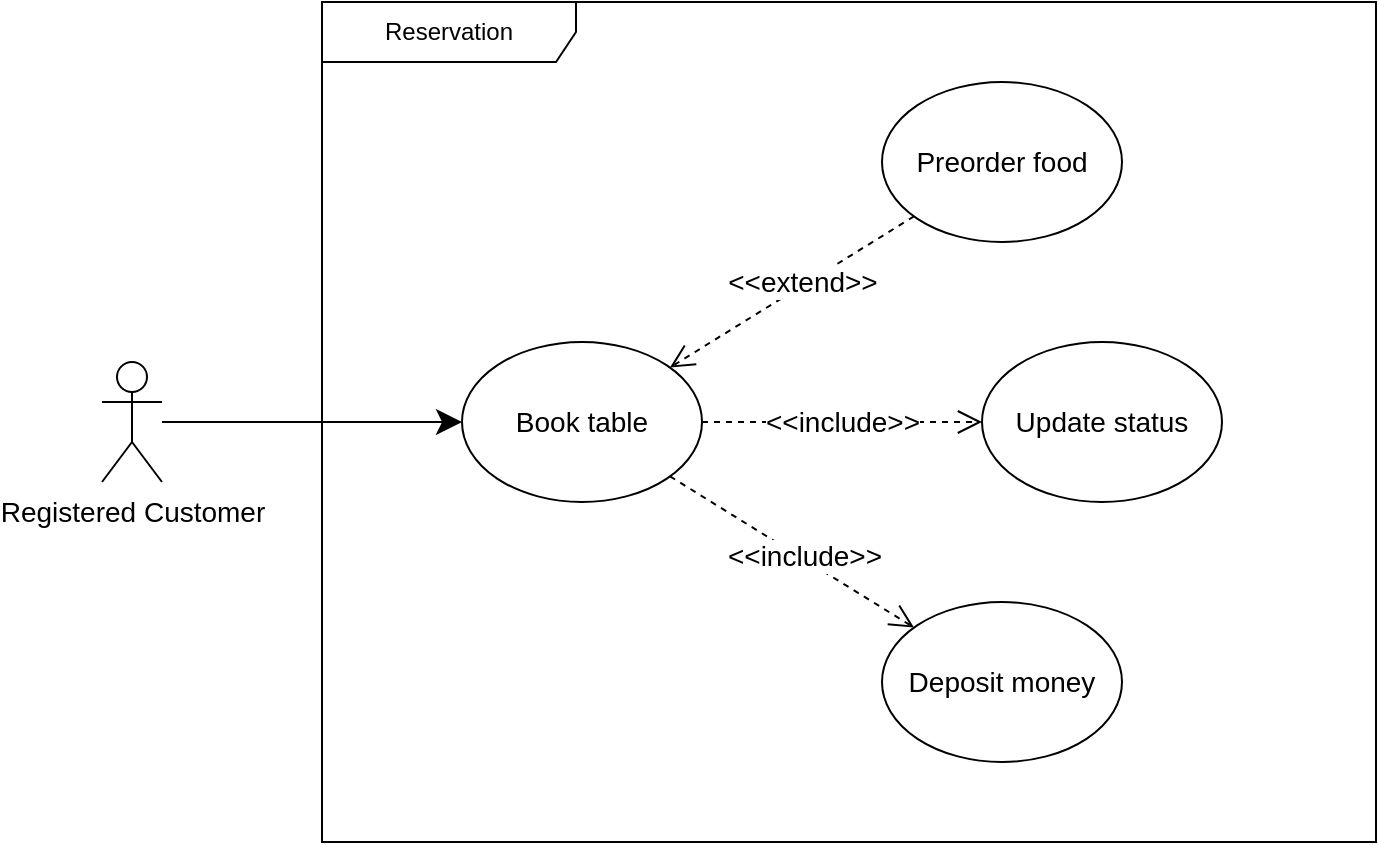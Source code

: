 <mxfile>
    <diagram id="rKi3KByvyJRsUTmwY2QA" name="Page-1">
        <mxGraphModel dx="1088" dy="1638" grid="1" gridSize="10" guides="1" tooltips="1" connect="1" arrows="1" fold="1" page="1" pageScale="1" pageWidth="850" pageHeight="1100" math="0" shadow="0">
            <root>
                <mxCell id="0"/>
                <mxCell id="1" parent="0"/>
                <mxCell id="32" value="Reservation" style="shape=umlFrame;whiteSpace=wrap;html=1;rounded=0;sketch=0;width=127;height=30;" parent="1" vertex="1">
                    <mxGeometry x="200" y="-900" width="527" height="420" as="geometry"/>
                </mxCell>
                <mxCell id="4" value="&amp;lt;&amp;lt;extend&amp;gt;&amp;gt;" style="rounded=1;sketch=0;orthogonalLoop=1;jettySize=auto;html=1;fontSize=14;endArrow=open;endFill=0;endSize=10;dashed=1;" parent="1" source="5" target="11" edge="1">
                    <mxGeometry x="-0.097" y="-2" relative="1" as="geometry">
                        <mxPoint as="offset"/>
                        <mxPoint x="435" y="-710" as="targetPoint"/>
                    </mxGeometry>
                </mxCell>
                <mxCell id="5" value="Preorder food" style="ellipse;whiteSpace=wrap;html=1;fontSize=14;" parent="1" vertex="1">
                    <mxGeometry x="480" y="-860" width="120" height="80" as="geometry"/>
                </mxCell>
                <mxCell id="7" style="edgeStyle=entityRelationEdgeStyle;rounded=1;sketch=0;orthogonalLoop=1;jettySize=auto;html=1;fontSize=14;endSize=10;endArrow=classic;endFill=1;" parent="1" source="8" target="11" edge="1">
                    <mxGeometry relative="1" as="geometry">
                        <mxPoint x="315" y="-660" as="targetPoint"/>
                    </mxGeometry>
                </mxCell>
                <mxCell id="8" value="Registered&amp;nbsp;Customer" style="shape=umlActor;verticalLabelPosition=bottom;verticalAlign=top;html=1;rounded=0;sketch=0;fontSize=14;" parent="1" vertex="1">
                    <mxGeometry x="90" y="-720" width="30" height="60" as="geometry"/>
                </mxCell>
                <mxCell id="11" value="Book table" style="ellipse;whiteSpace=wrap;html=1;fontSize=14;" parent="1" vertex="1">
                    <mxGeometry x="270" y="-730" width="120" height="80" as="geometry"/>
                </mxCell>
                <mxCell id="15" value="&amp;lt;&amp;lt;include&amp;gt;&amp;gt;" style="rounded=1;sketch=0;orthogonalLoop=1;jettySize=auto;html=1;fontSize=14;endArrow=open;endFill=0;endSize=10;dashed=1;" parent="1" source="11" target="16" edge="1">
                    <mxGeometry x="0.085" y="1" relative="1" as="geometry">
                        <mxPoint as="offset"/>
                        <mxPoint x="315" y="-440" as="targetPoint"/>
                        <mxPoint x="310" y="-570" as="sourcePoint"/>
                    </mxGeometry>
                </mxCell>
                <mxCell id="16" value="Deposit money" style="ellipse;whiteSpace=wrap;html=1;fontSize=14;" parent="1" vertex="1">
                    <mxGeometry x="480" y="-600" width="120" height="80" as="geometry"/>
                </mxCell>
                <mxCell id="24" value="&amp;lt;&amp;lt;include&amp;gt;&amp;gt;" style="rounded=1;sketch=0;orthogonalLoop=1;jettySize=auto;html=1;fontSize=14;endArrow=open;endFill=0;endSize=10;dashed=1;" parent="1" source="11" target="25" edge="1">
                    <mxGeometry relative="1" as="geometry">
                        <mxPoint as="offset"/>
                        <mxPoint x="445" y="-560" as="targetPoint"/>
                        <mxPoint x="460" y="-770" as="sourcePoint"/>
                    </mxGeometry>
                </mxCell>
                <mxCell id="25" value="Update status" style="ellipse;whiteSpace=wrap;html=1;fontSize=14;" parent="1" vertex="1">
                    <mxGeometry x="530" y="-730" width="120" height="80" as="geometry"/>
                </mxCell>
            </root>
        </mxGraphModel>
    </diagram>
</mxfile>